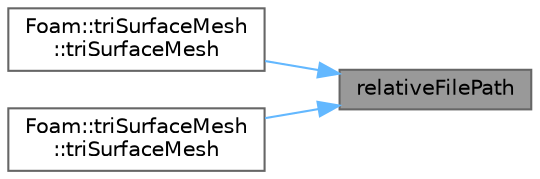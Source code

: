 digraph "relativeFilePath"
{
 // LATEX_PDF_SIZE
  bgcolor="transparent";
  edge [fontname=Helvetica,fontsize=10,labelfontname=Helvetica,labelfontsize=10];
  node [fontname=Helvetica,fontsize=10,shape=box,height=0.2,width=0.4];
  rankdir="RL";
  Node1 [id="Node000001",label="relativeFilePath",height=0.2,width=0.4,color="gray40", fillcolor="grey60", style="filled", fontcolor="black",tooltip=" "];
  Node1 -> Node2 [id="edge1_Node000001_Node000002",dir="back",color="steelblue1",style="solid",tooltip=" "];
  Node2 [id="Node000002",label="Foam::triSurfaceMesh\l::triSurfaceMesh",height=0.2,width=0.4,color="grey40", fillcolor="white", style="filled",URL="$classFoam_1_1triSurfaceMesh.html#acea681612ff74bcea9d1083659a415fd",tooltip=" "];
  Node1 -> Node3 [id="edge2_Node000001_Node000003",dir="back",color="steelblue1",style="solid",tooltip=" "];
  Node3 [id="Node000003",label="Foam::triSurfaceMesh\l::triSurfaceMesh",height=0.2,width=0.4,color="grey40", fillcolor="white", style="filled",URL="$classFoam_1_1triSurfaceMesh.html#a1c6d56499d1fd266b7da99acb39bee30",tooltip=" "];
}
